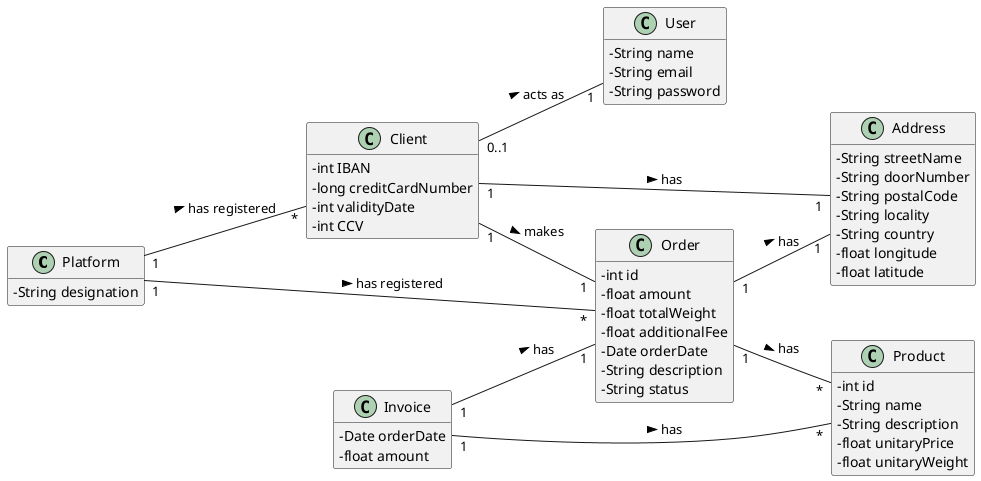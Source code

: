 @startuml
skinparam classAttributeIconSize 0
hide methods
left to right direction

class Platform {
-   String designation
}
class Client{
-   int IBAN
-   long creditCardNumber
-   int validityDate
-   int CCV
}

class User{
-   String name
-   String email
-   String password
}

class Address{
-   String streetName
-   String doorNumber
-   String postalCode
-   String locality
-   String country
-   float longitude
-   float latitude
}

class Order{
-   int id
-   float amount
-   float totalWeight
-   float additionalFee
-   Date orderDate
-   String description
-   String status
}

class Product{
-   int id
-   String name
-   String description
-   float unitaryPrice
-   float unitaryWeight
}

class Invoice{
-   Date orderDate
-   float amount
}

Platform "1" -- "*" Client : has registered >
Platform "1" -- "*" Order : has registered >
Order "1" -- "*" Product : has >
Client "0..1" -- "1" User: acts as >
Client "1" -- "1" Order : makes >
Client "1" -- "1" Address : has >
Order "1" -- "1" Address : has >
Invoice "1" -- "1" Order : has >
Invoice "1" -- "*" Product : has >
@enduml